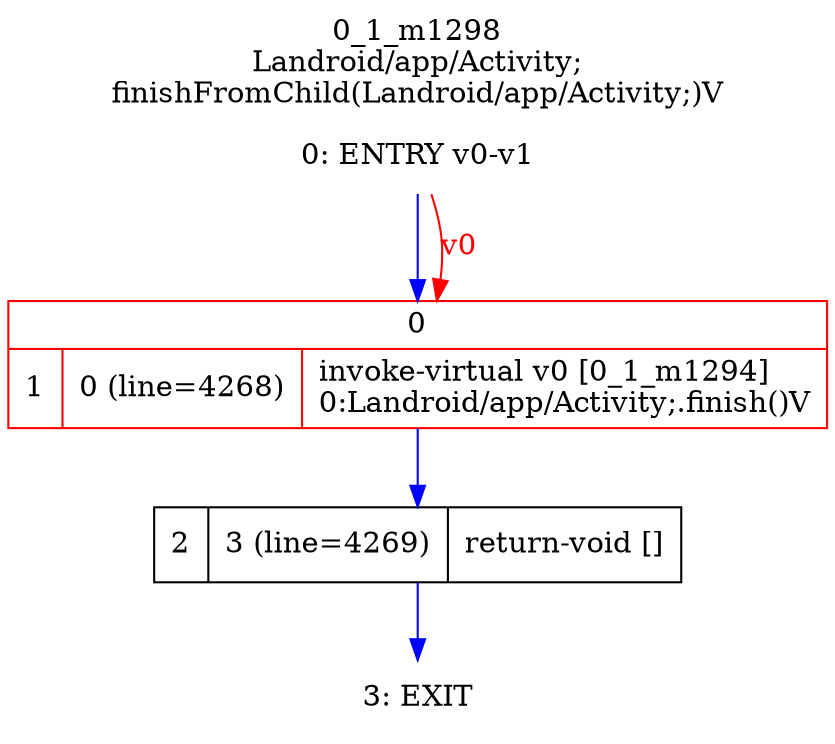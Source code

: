 digraph G {
rankdir=UD;
labelloc=t;
label="0_1_m1298\nLandroid/app/Activity;
finishFromChild(Landroid/app/Activity;)V";
0[label="0: ENTRY v0-v1",shape=plaintext];
1[label="{0|{1|0 (line=4268)|invoke-virtual v0 [0_1_m1294]\l0:Landroid/app/Activity;.finish()V\l}}",shape=record,URL="0_1_m1294.dot", color=red];
2[label="2|3 (line=4269)|return-void []\l",shape=record];
3[label="3: EXIT",shape=plaintext];
0->1 [color=blue, fontcolor=blue,weight=100, taillabel=""];
1->2 [color=blue, fontcolor=blue,weight=100, taillabel=""];
2->3 [color=blue, fontcolor=blue,weight=100, taillabel=""];
0->1 [color=red, fontcolor=red, label="v0"];
}
